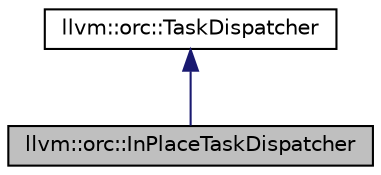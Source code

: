 digraph "llvm::orc::InPlaceTaskDispatcher"
{
 // LATEX_PDF_SIZE
  bgcolor="transparent";
  edge [fontname="Helvetica",fontsize="10",labelfontname="Helvetica",labelfontsize="10"];
  node [fontname="Helvetica",fontsize="10",shape=record];
  Node1 [label="llvm::orc::InPlaceTaskDispatcher",height=0.2,width=0.4,color="black", fillcolor="grey75", style="filled", fontcolor="black",tooltip="Runs all tasks on the current thread."];
  Node2 -> Node1 [dir="back",color="midnightblue",fontsize="10",style="solid",fontname="Helvetica"];
  Node2 [label="llvm::orc::TaskDispatcher",height=0.2,width=0.4,color="black",URL="$classllvm_1_1orc_1_1TaskDispatcher.html",tooltip="Abstract base for classes that dispatch ORC Tasks."];
}
